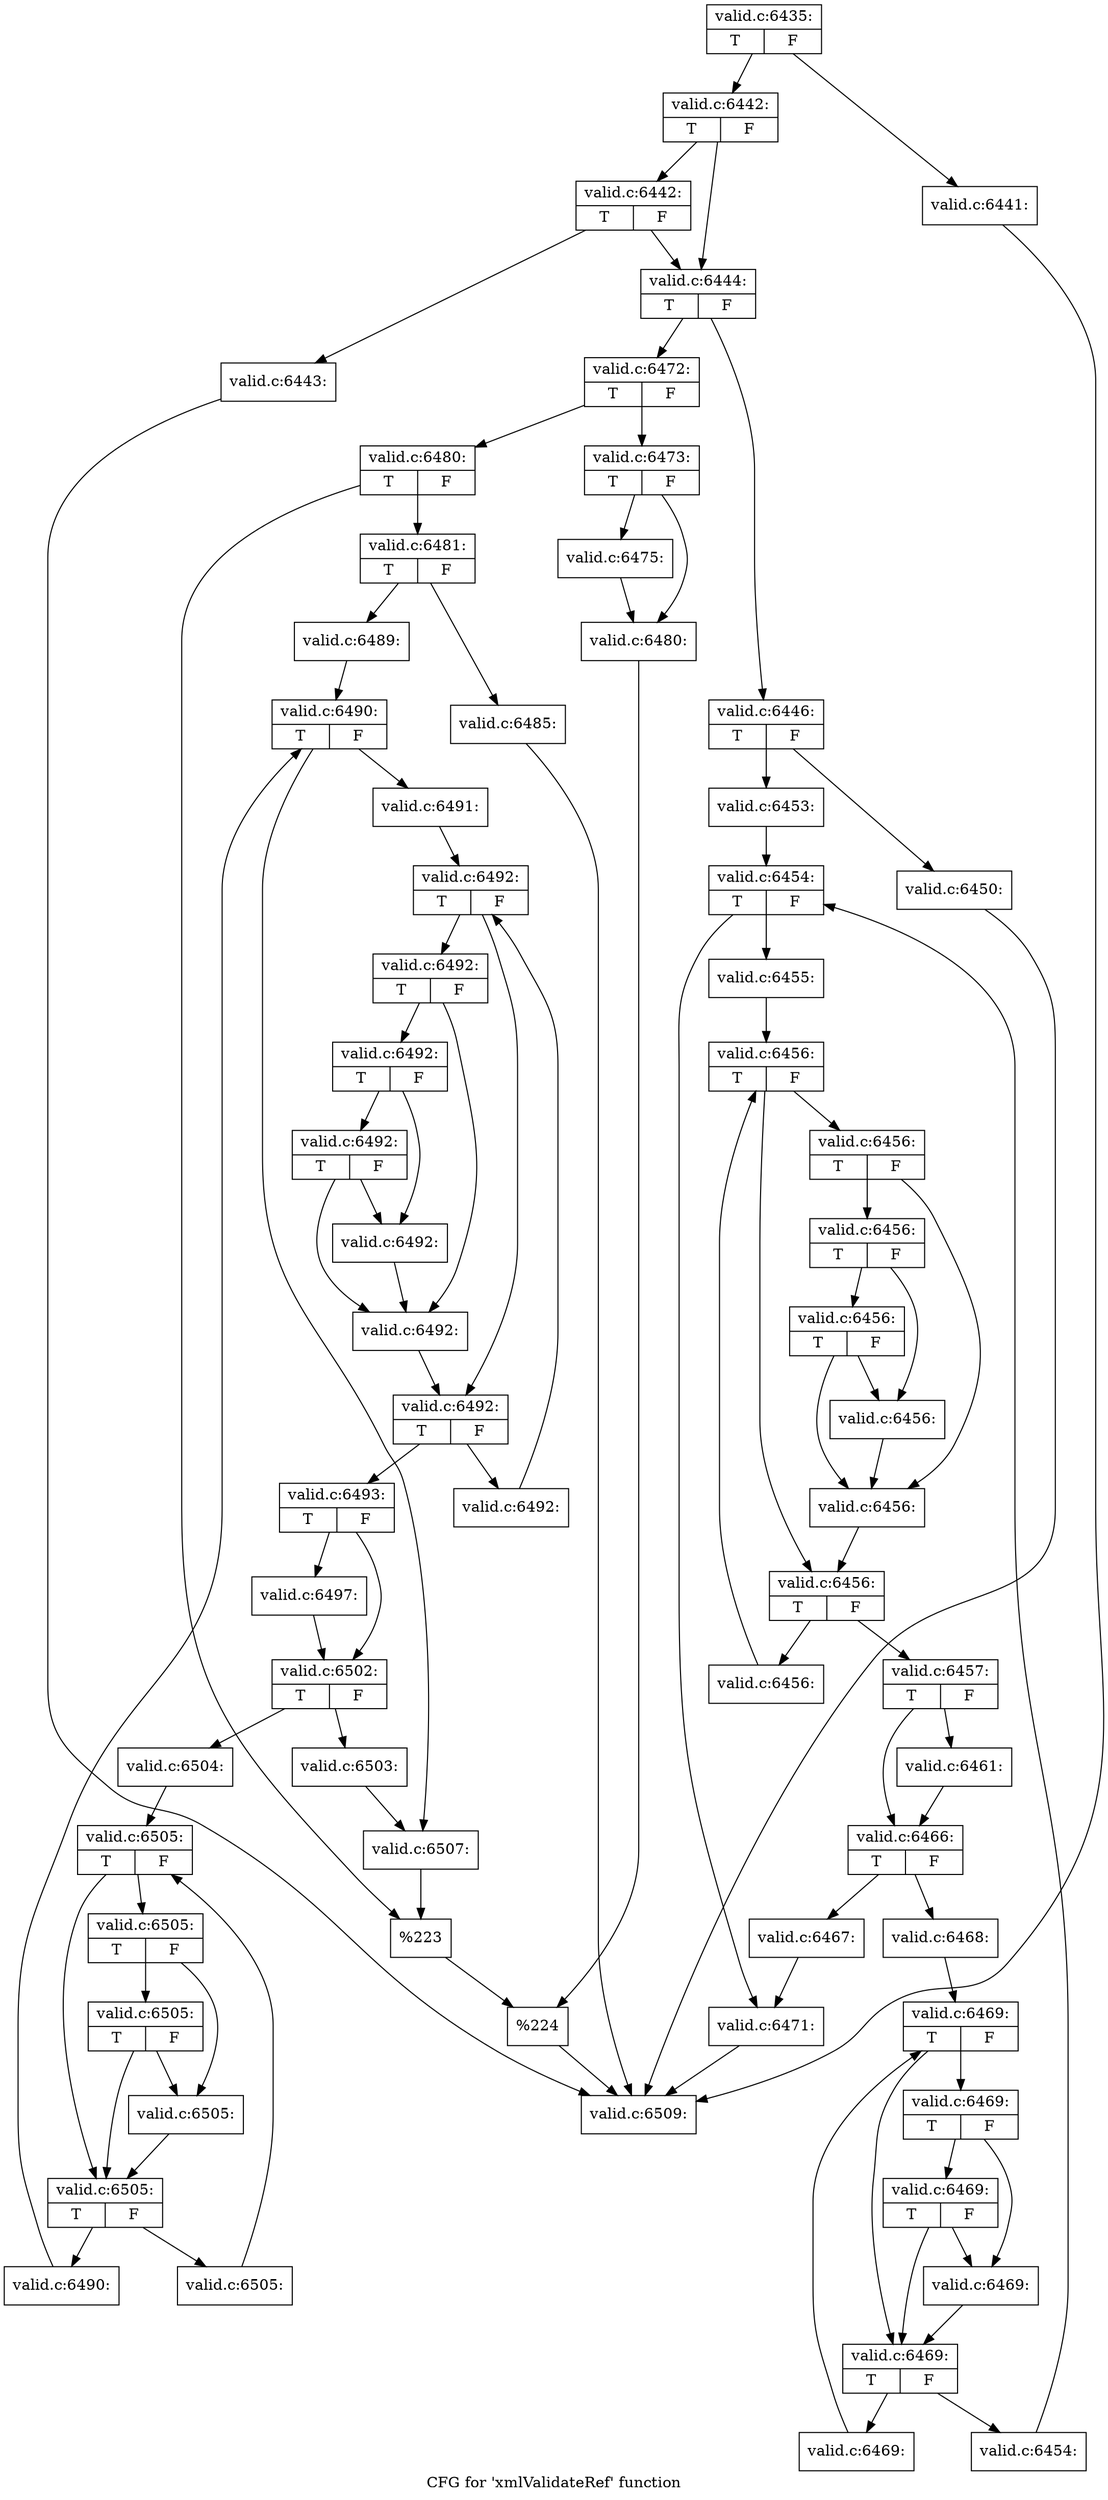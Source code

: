 digraph "CFG for 'xmlValidateRef' function" {
	label="CFG for 'xmlValidateRef' function";

	Node0x5371160 [shape=record,label="{valid.c:6435:|{<s0>T|<s1>F}}"];
	Node0x5371160 -> Node0x5375520;
	Node0x5371160 -> Node0x5375570;
	Node0x5375520 [shape=record,label="{valid.c:6441:}"];
	Node0x5375520 -> Node0x5376520;
	Node0x5375570 [shape=record,label="{valid.c:6442:|{<s0>T|<s1>F}}"];
	Node0x5375570 -> Node0x53759c0;
	Node0x5375570 -> Node0x5375970;
	Node0x53759c0 [shape=record,label="{valid.c:6442:|{<s0>T|<s1>F}}"];
	Node0x53759c0 -> Node0x5375920;
	Node0x53759c0 -> Node0x5375970;
	Node0x5375920 [shape=record,label="{valid.c:6443:}"];
	Node0x5375920 -> Node0x5376520;
	Node0x5375970 [shape=record,label="{valid.c:6444:|{<s0>T|<s1>F}}"];
	Node0x5375970 -> Node0x53764d0;
	Node0x5375970 -> Node0x5376570;
	Node0x53764d0 [shape=record,label="{valid.c:6446:|{<s0>T|<s1>F}}"];
	Node0x53764d0 -> Node0x5377660;
	Node0x53764d0 -> Node0x53776b0;
	Node0x5377660 [shape=record,label="{valid.c:6450:}"];
	Node0x5377660 -> Node0x5376520;
	Node0x53776b0 [shape=record,label="{valid.c:6453:}"];
	Node0x53776b0 -> Node0x5377e70;
	Node0x5377e70 [shape=record,label="{valid.c:6454:|{<s0>T|<s1>F}}"];
	Node0x5377e70 -> Node0x5378320;
	Node0x5377e70 -> Node0x5378090;
	Node0x5378320 [shape=record,label="{valid.c:6455:}"];
	Node0x5378320 -> Node0x5378530;
	Node0x5378530 [shape=record,label="{valid.c:6456:|{<s0>T|<s1>F}}"];
	Node0x5378530 -> Node0x5378820;
	Node0x5378530 -> Node0x53787d0;
	Node0x5378820 [shape=record,label="{valid.c:6456:|{<s0>T|<s1>F}}"];
	Node0x5378820 -> Node0x5378c20;
	Node0x5378820 -> Node0x5378cc0;
	Node0x5378cc0 [shape=record,label="{valid.c:6456:|{<s0>T|<s1>F}}"];
	Node0x5378cc0 -> Node0x5378f20;
	Node0x5378cc0 -> Node0x5378c70;
	Node0x5378f20 [shape=record,label="{valid.c:6456:|{<s0>T|<s1>F}}"];
	Node0x5378f20 -> Node0x5378c20;
	Node0x5378f20 -> Node0x5378c70;
	Node0x5378c70 [shape=record,label="{valid.c:6456:}"];
	Node0x5378c70 -> Node0x5378c20;
	Node0x5378c20 [shape=record,label="{valid.c:6456:}"];
	Node0x5378c20 -> Node0x53787d0;
	Node0x53787d0 [shape=record,label="{valid.c:6456:|{<s0>T|<s1>F}}"];
	Node0x53787d0 -> Node0x53793d0;
	Node0x53787d0 -> Node0x5378750;
	Node0x53793d0 [shape=record,label="{valid.c:6456:}"];
	Node0x53793d0 -> Node0x5378530;
	Node0x5378750 [shape=record,label="{valid.c:6457:|{<s0>T|<s1>F}}"];
	Node0x5378750 -> Node0x537a240;
	Node0x5378750 -> Node0x537a290;
	Node0x537a240 [shape=record,label="{valid.c:6461:}"];
	Node0x537a240 -> Node0x537a290;
	Node0x537a290 [shape=record,label="{valid.c:6466:|{<s0>T|<s1>F}}"];
	Node0x537a290 -> Node0x537b1a0;
	Node0x537a290 -> Node0x537b1f0;
	Node0x537b1a0 [shape=record,label="{valid.c:6467:}"];
	Node0x537b1a0 -> Node0x5378090;
	Node0x537b1f0 [shape=record,label="{valid.c:6468:}"];
	Node0x537b1f0 -> Node0x537b790;
	Node0x537b790 [shape=record,label="{valid.c:6469:|{<s0>T|<s1>F}}"];
	Node0x537b790 -> Node0x537ba30;
	Node0x537b790 -> Node0x537bad0;
	Node0x537bad0 [shape=record,label="{valid.c:6469:|{<s0>T|<s1>F}}"];
	Node0x537bad0 -> Node0x537bd30;
	Node0x537bad0 -> Node0x537ba80;
	Node0x537bd30 [shape=record,label="{valid.c:6469:|{<s0>T|<s1>F}}"];
	Node0x537bd30 -> Node0x537ba30;
	Node0x537bd30 -> Node0x537ba80;
	Node0x537ba80 [shape=record,label="{valid.c:6469:}"];
	Node0x537ba80 -> Node0x537ba30;
	Node0x537ba30 [shape=record,label="{valid.c:6469:|{<s0>T|<s1>F}}"];
	Node0x537ba30 -> Node0x537c160;
	Node0x537ba30 -> Node0x537b9b0;
	Node0x537c160 [shape=record,label="{valid.c:6469:}"];
	Node0x537c160 -> Node0x537b790;
	Node0x537b9b0 [shape=record,label="{valid.c:6454:}"];
	Node0x537b9b0 -> Node0x5377e70;
	Node0x5378090 [shape=record,label="{valid.c:6471:}"];
	Node0x5378090 -> Node0x5376520;
	Node0x5376570 [shape=record,label="{valid.c:6472:|{<s0>T|<s1>F}}"];
	Node0x5376570 -> Node0x537ca50;
	Node0x5376570 -> Node0x537caf0;
	Node0x537ca50 [shape=record,label="{valid.c:6473:|{<s0>T|<s1>F}}"];
	Node0x537ca50 -> Node0x537d380;
	Node0x537ca50 -> Node0x537d3d0;
	Node0x537d380 [shape=record,label="{valid.c:6475:}"];
	Node0x537d380 -> Node0x537d3d0;
	Node0x537d3d0 [shape=record,label="{valid.c:6480:}"];
	Node0x537d3d0 -> Node0x537caa0;
	Node0x537caf0 [shape=record,label="{valid.c:6480:|{<s0>T|<s1>F}}"];
	Node0x537caf0 -> Node0x537e360;
	Node0x537caf0 -> Node0x537e3b0;
	Node0x537e360 [shape=record,label="{valid.c:6481:|{<s0>T|<s1>F}}"];
	Node0x537e360 -> Node0x537f5d0;
	Node0x537e360 -> Node0x537f620;
	Node0x537f5d0 [shape=record,label="{valid.c:6485:}"];
	Node0x537f5d0 -> Node0x5376520;
	Node0x537f620 [shape=record,label="{valid.c:6489:}"];
	Node0x537f620 -> Node0x5380110;
	Node0x5380110 [shape=record,label="{valid.c:6490:|{<s0>T|<s1>F}}"];
	Node0x5380110 -> Node0x53805c0;
	Node0x5380110 -> Node0x5380330;
	Node0x53805c0 [shape=record,label="{valid.c:6491:}"];
	Node0x53805c0 -> Node0x53807d0;
	Node0x53807d0 [shape=record,label="{valid.c:6492:|{<s0>T|<s1>F}}"];
	Node0x53807d0 -> Node0x5380ac0;
	Node0x53807d0 -> Node0x5380a70;
	Node0x5380ac0 [shape=record,label="{valid.c:6492:|{<s0>T|<s1>F}}"];
	Node0x5380ac0 -> Node0x5380ec0;
	Node0x5380ac0 -> Node0x5380f60;
	Node0x5380f60 [shape=record,label="{valid.c:6492:|{<s0>T|<s1>F}}"];
	Node0x5380f60 -> Node0x53811c0;
	Node0x5380f60 -> Node0x5380f10;
	Node0x53811c0 [shape=record,label="{valid.c:6492:|{<s0>T|<s1>F}}"];
	Node0x53811c0 -> Node0x5380ec0;
	Node0x53811c0 -> Node0x5380f10;
	Node0x5380f10 [shape=record,label="{valid.c:6492:}"];
	Node0x5380f10 -> Node0x5380ec0;
	Node0x5380ec0 [shape=record,label="{valid.c:6492:}"];
	Node0x5380ec0 -> Node0x5380a70;
	Node0x5380a70 [shape=record,label="{valid.c:6492:|{<s0>T|<s1>F}}"];
	Node0x5380a70 -> Node0x5381670;
	Node0x5380a70 -> Node0x53809f0;
	Node0x5381670 [shape=record,label="{valid.c:6492:}"];
	Node0x5381670 -> Node0x53807d0;
	Node0x53809f0 [shape=record,label="{valid.c:6493:|{<s0>T|<s1>F}}"];
	Node0x53809f0 -> Node0x53824e0;
	Node0x53809f0 -> Node0x5382530;
	Node0x53824e0 [shape=record,label="{valid.c:6497:}"];
	Node0x53824e0 -> Node0x5382530;
	Node0x5382530 [shape=record,label="{valid.c:6502:|{<s0>T|<s1>F}}"];
	Node0x5382530 -> Node0x5383400;
	Node0x5382530 -> Node0x5383450;
	Node0x5383400 [shape=record,label="{valid.c:6503:}"];
	Node0x5383400 -> Node0x5380330;
	Node0x5383450 [shape=record,label="{valid.c:6504:}"];
	Node0x5383450 -> Node0x53839f0;
	Node0x53839f0 [shape=record,label="{valid.c:6505:|{<s0>T|<s1>F}}"];
	Node0x53839f0 -> Node0x5383c90;
	Node0x53839f0 -> Node0x5383d30;
	Node0x5383d30 [shape=record,label="{valid.c:6505:|{<s0>T|<s1>F}}"];
	Node0x5383d30 -> Node0x5383f90;
	Node0x5383d30 -> Node0x5383ce0;
	Node0x5383f90 [shape=record,label="{valid.c:6505:|{<s0>T|<s1>F}}"];
	Node0x5383f90 -> Node0x5383c90;
	Node0x5383f90 -> Node0x5383ce0;
	Node0x5383ce0 [shape=record,label="{valid.c:6505:}"];
	Node0x5383ce0 -> Node0x5383c90;
	Node0x5383c90 [shape=record,label="{valid.c:6505:|{<s0>T|<s1>F}}"];
	Node0x5383c90 -> Node0x53843c0;
	Node0x5383c90 -> Node0x5383c10;
	Node0x53843c0 [shape=record,label="{valid.c:6505:}"];
	Node0x53843c0 -> Node0x53839f0;
	Node0x5383c10 [shape=record,label="{valid.c:6490:}"];
	Node0x5383c10 -> Node0x5380110;
	Node0x5380330 [shape=record,label="{valid.c:6507:}"];
	Node0x5380330 -> Node0x537e3b0;
	Node0x537e3b0 [shape=record,label="{%223}"];
	Node0x537e3b0 -> Node0x537caa0;
	Node0x537caa0 [shape=record,label="{%224}"];
	Node0x537caa0 -> Node0x5376520;
	Node0x5376520 [shape=record,label="{valid.c:6509:}"];
}
